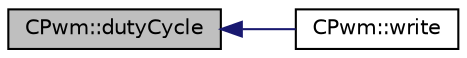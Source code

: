 digraph "CPwm::dutyCycle"
{
  edge [fontname="Helvetica",fontsize="10",labelfontname="Helvetica",labelfontsize="10"];
  node [fontname="Helvetica",fontsize="10",shape=record];
  rankdir="LR";
  Node1 [label="CPwm::dutyCycle",height=0.2,width=0.4,color="black", fillcolor="grey75", style="filled" fontcolor="black"];
  Node1 -> Node2 [dir="back",color="midnightblue",fontsize="10",style="solid",fontname="Helvetica"];
  Node2 [label="CPwm::write",height=0.2,width=0.4,color="black", fillcolor="white", style="filled",URL="$d1/d9f/class_c_pwm.html#a57cbfceb20e1f2970f45b5d1571431d1"];
}
